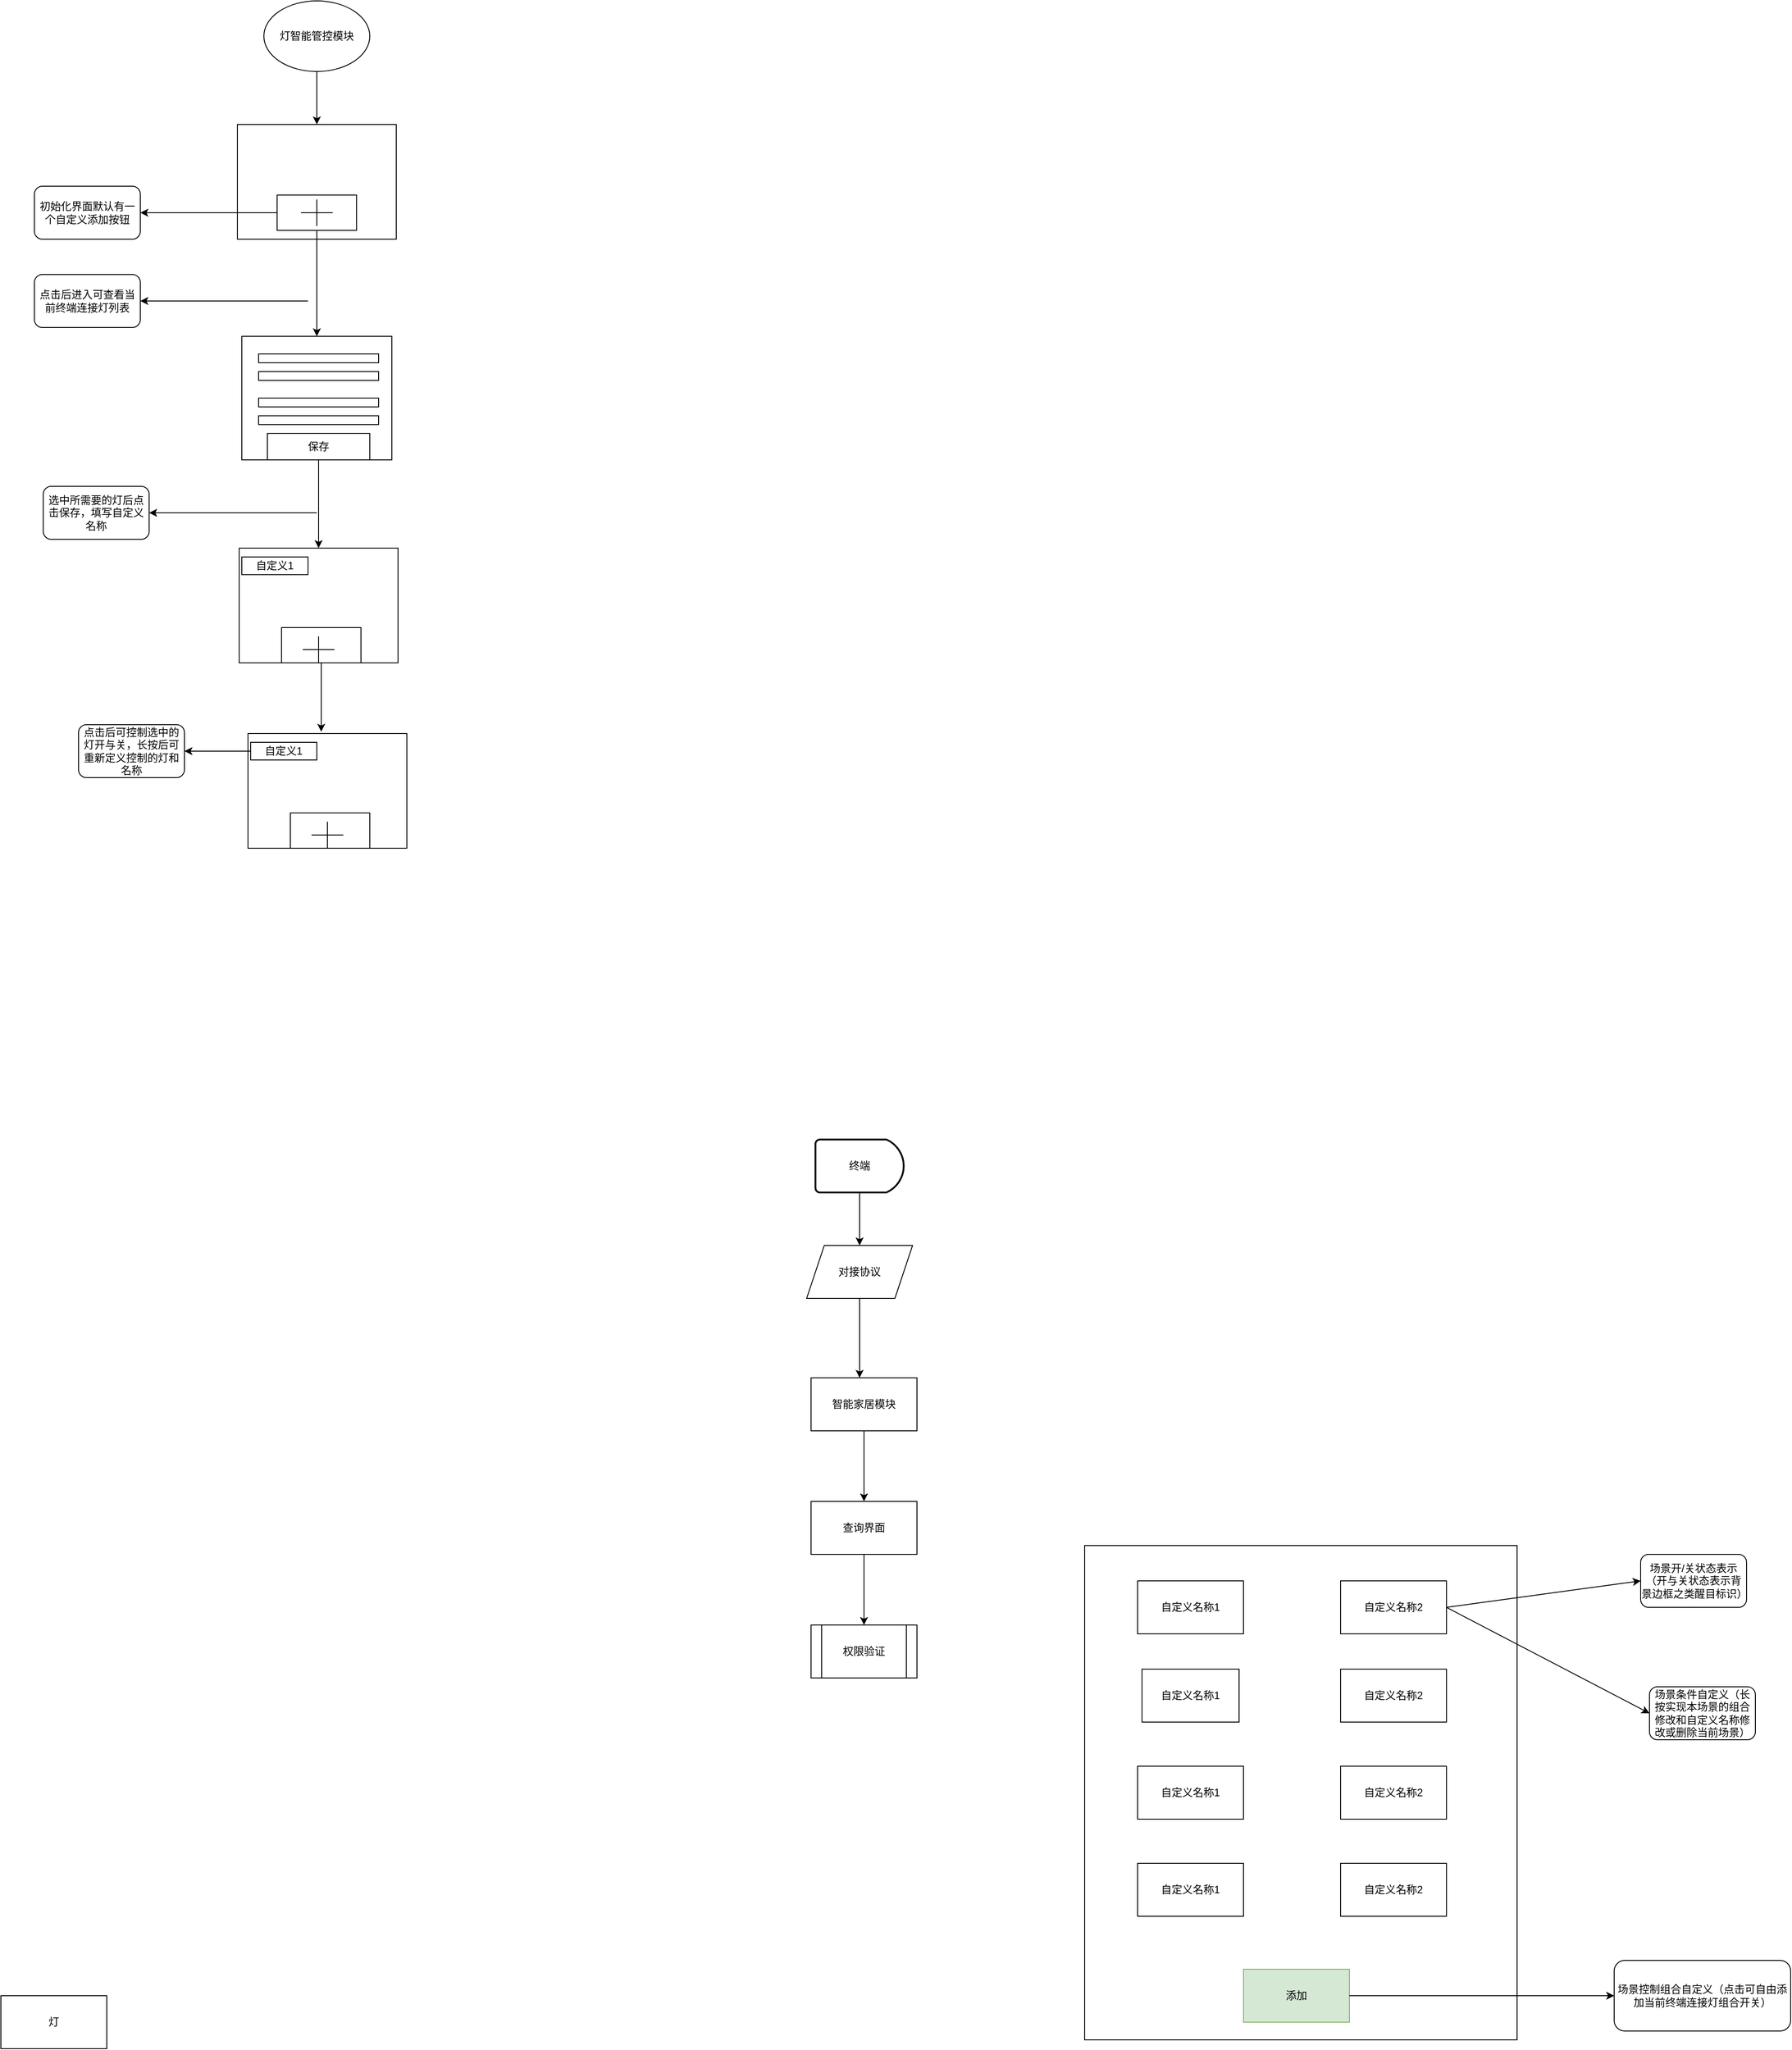 <mxfile version="17.1.3" type="github">
  <diagram id="sC8Dn9gLM0qOhP2Wz6wK" name="第 1 页">
    <mxGraphModel dx="2062" dy="2291" grid="1" gridSize="10" guides="1" tooltips="1" connect="1" arrows="1" fold="1" page="1" pageScale="1" pageWidth="827" pageHeight="1169" math="0" shadow="0">
      <root>
        <mxCell id="0" />
        <mxCell id="1" parent="0" />
        <mxCell id="1xZW1lL9CZbo1leavQ0f-1" value="" style="rounded=0;whiteSpace=wrap;html=1;" parent="1" vertex="1">
          <mxGeometry x="300" y="30" width="180" height="130" as="geometry" />
        </mxCell>
        <mxCell id="1xZW1lL9CZbo1leavQ0f-7" style="edgeStyle=orthogonalEdgeStyle;rounded=0;orthogonalLoop=1;jettySize=auto;html=1;entryX=1;entryY=0.5;entryDx=0;entryDy=0;" parent="1" source="1xZW1lL9CZbo1leavQ0f-4" target="1xZW1lL9CZbo1leavQ0f-6" edge="1">
          <mxGeometry relative="1" as="geometry" />
        </mxCell>
        <mxCell id="1xZW1lL9CZbo1leavQ0f-8" style="edgeStyle=orthogonalEdgeStyle;rounded=0;orthogonalLoop=1;jettySize=auto;html=1;" parent="1" source="1xZW1lL9CZbo1leavQ0f-4" edge="1">
          <mxGeometry relative="1" as="geometry">
            <mxPoint x="390" y="270" as="targetPoint" />
          </mxGeometry>
        </mxCell>
        <mxCell id="1xZW1lL9CZbo1leavQ0f-4" value="" style="rounded=0;whiteSpace=wrap;html=1;" parent="1" vertex="1">
          <mxGeometry x="345" y="110" width="90" height="40" as="geometry" />
        </mxCell>
        <mxCell id="1xZW1lL9CZbo1leavQ0f-2" value="" style="shape=cross;whiteSpace=wrap;html=1;size=0;" parent="1" vertex="1">
          <mxGeometry x="372" y="115" width="36" height="30" as="geometry" />
        </mxCell>
        <mxCell id="1xZW1lL9CZbo1leavQ0f-6" value="初始化界面默认有一个自定义添加按钮" style="rounded=1;whiteSpace=wrap;html=1;" parent="1" vertex="1">
          <mxGeometry x="70" y="100" width="120" height="60" as="geometry" />
        </mxCell>
        <mxCell id="1xZW1lL9CZbo1leavQ0f-9" value="" style="rounded=0;whiteSpace=wrap;html=1;" parent="1" vertex="1">
          <mxGeometry x="305" y="270" width="170" height="140" as="geometry" />
        </mxCell>
        <mxCell id="1xZW1lL9CZbo1leavQ0f-10" value="点击后进入可查看当前终端连接灯列表" style="rounded=1;whiteSpace=wrap;html=1;" parent="1" vertex="1">
          <mxGeometry x="70" y="200" width="120" height="60" as="geometry" />
        </mxCell>
        <mxCell id="1xZW1lL9CZbo1leavQ0f-11" value="" style="rounded=0;whiteSpace=wrap;html=1;" parent="1" vertex="1">
          <mxGeometry x="324" y="290" width="136" height="10" as="geometry" />
        </mxCell>
        <mxCell id="1xZW1lL9CZbo1leavQ0f-12" value="" style="rounded=0;whiteSpace=wrap;html=1;" parent="1" vertex="1">
          <mxGeometry x="324" y="310" width="136" height="10" as="geometry" />
        </mxCell>
        <mxCell id="1xZW1lL9CZbo1leavQ0f-13" value="" style="rounded=0;whiteSpace=wrap;html=1;" parent="1" vertex="1">
          <mxGeometry x="324" y="340" width="136" height="10" as="geometry" />
        </mxCell>
        <mxCell id="1xZW1lL9CZbo1leavQ0f-14" value="" style="rounded=0;whiteSpace=wrap;html=1;" parent="1" vertex="1">
          <mxGeometry x="324" y="360" width="136" height="10" as="geometry" />
        </mxCell>
        <mxCell id="1xZW1lL9CZbo1leavQ0f-18" value="" style="endArrow=classic;html=1;rounded=0;entryX=1;entryY=0.5;entryDx=0;entryDy=0;" parent="1" target="1xZW1lL9CZbo1leavQ0f-10" edge="1">
          <mxGeometry width="50" height="50" relative="1" as="geometry">
            <mxPoint x="380" y="230" as="sourcePoint" />
            <mxPoint x="410" y="260" as="targetPoint" />
          </mxGeometry>
        </mxCell>
        <mxCell id="1xZW1lL9CZbo1leavQ0f-23" value="" style="edgeStyle=orthogonalEdgeStyle;rounded=0;orthogonalLoop=1;jettySize=auto;html=1;" parent="1" source="1xZW1lL9CZbo1leavQ0f-19" target="1xZW1lL9CZbo1leavQ0f-20" edge="1">
          <mxGeometry relative="1" as="geometry" />
        </mxCell>
        <mxCell id="1xZW1lL9CZbo1leavQ0f-19" value="保存" style="rounded=0;whiteSpace=wrap;html=1;" parent="1" vertex="1">
          <mxGeometry x="334" y="380" width="116" height="30" as="geometry" />
        </mxCell>
        <mxCell id="1xZW1lL9CZbo1leavQ0f-20" value="" style="rounded=0;whiteSpace=wrap;html=1;" parent="1" vertex="1">
          <mxGeometry x="302" y="510" width="180" height="130" as="geometry" />
        </mxCell>
        <mxCell id="1xZW1lL9CZbo1leavQ0f-33" style="edgeStyle=orthogonalEdgeStyle;rounded=0;orthogonalLoop=1;jettySize=auto;html=1;entryX=0.461;entryY=-0.015;entryDx=0;entryDy=0;entryPerimeter=0;" parent="1" source="1xZW1lL9CZbo1leavQ0f-21" target="1xZW1lL9CZbo1leavQ0f-27" edge="1">
          <mxGeometry relative="1" as="geometry" />
        </mxCell>
        <mxCell id="1xZW1lL9CZbo1leavQ0f-21" value="" style="rounded=0;whiteSpace=wrap;html=1;" parent="1" vertex="1">
          <mxGeometry x="350" y="600" width="90" height="40" as="geometry" />
        </mxCell>
        <mxCell id="1xZW1lL9CZbo1leavQ0f-22" value="" style="shape=cross;whiteSpace=wrap;html=1;size=0;" parent="1" vertex="1">
          <mxGeometry x="374" y="610" width="36" height="30" as="geometry" />
        </mxCell>
        <mxCell id="1xZW1lL9CZbo1leavQ0f-24" value="自定义1" style="rounded=0;whiteSpace=wrap;html=1;" parent="1" vertex="1">
          <mxGeometry x="305" y="520" width="75" height="20" as="geometry" />
        </mxCell>
        <mxCell id="1xZW1lL9CZbo1leavQ0f-25" value="选中所需要的灯后点击保存，填写自定义名称" style="rounded=1;whiteSpace=wrap;html=1;" parent="1" vertex="1">
          <mxGeometry x="80" y="440" width="120" height="60" as="geometry" />
        </mxCell>
        <mxCell id="1xZW1lL9CZbo1leavQ0f-26" value="" style="endArrow=classic;html=1;rounded=0;entryX=1;entryY=0.5;entryDx=0;entryDy=0;" parent="1" target="1xZW1lL9CZbo1leavQ0f-25" edge="1">
          <mxGeometry width="50" height="50" relative="1" as="geometry">
            <mxPoint x="390" y="470" as="sourcePoint" />
            <mxPoint x="410" y="350" as="targetPoint" />
          </mxGeometry>
        </mxCell>
        <mxCell id="1xZW1lL9CZbo1leavQ0f-27" value="" style="rounded=0;whiteSpace=wrap;html=1;" parent="1" vertex="1">
          <mxGeometry x="312" y="720" width="180" height="130" as="geometry" />
        </mxCell>
        <mxCell id="1xZW1lL9CZbo1leavQ0f-28" value="" style="rounded=0;whiteSpace=wrap;html=1;" parent="1" vertex="1">
          <mxGeometry x="360" y="810" width="90" height="40" as="geometry" />
        </mxCell>
        <mxCell id="1xZW1lL9CZbo1leavQ0f-29" value="" style="shape=cross;whiteSpace=wrap;html=1;size=0;" parent="1" vertex="1">
          <mxGeometry x="384" y="820" width="36" height="30" as="geometry" />
        </mxCell>
        <mxCell id="1xZW1lL9CZbo1leavQ0f-35" value="" style="edgeStyle=orthogonalEdgeStyle;rounded=0;orthogonalLoop=1;jettySize=auto;html=1;" parent="1" source="1xZW1lL9CZbo1leavQ0f-30" target="1xZW1lL9CZbo1leavQ0f-34" edge="1">
          <mxGeometry relative="1" as="geometry" />
        </mxCell>
        <mxCell id="1xZW1lL9CZbo1leavQ0f-30" value="自定义1" style="rounded=0;whiteSpace=wrap;html=1;" parent="1" vertex="1">
          <mxGeometry x="315" y="730" width="75" height="20" as="geometry" />
        </mxCell>
        <mxCell id="1xZW1lL9CZbo1leavQ0f-34" value="点击后可控制选中的灯开与关，长按后可重新定义控制的灯和名称" style="rounded=1;whiteSpace=wrap;html=1;" parent="1" vertex="1">
          <mxGeometry x="120" y="710" width="120" height="60" as="geometry" />
        </mxCell>
        <mxCell id="1xZW1lL9CZbo1leavQ0f-37" value="" style="edgeStyle=orthogonalEdgeStyle;rounded=0;orthogonalLoop=1;jettySize=auto;html=1;" parent="1" source="1xZW1lL9CZbo1leavQ0f-36" target="1xZW1lL9CZbo1leavQ0f-1" edge="1">
          <mxGeometry relative="1" as="geometry" />
        </mxCell>
        <mxCell id="1xZW1lL9CZbo1leavQ0f-36" value="灯智能管控模块" style="ellipse;whiteSpace=wrap;html=1;" parent="1" vertex="1">
          <mxGeometry x="330" y="-110" width="120" height="80" as="geometry" />
        </mxCell>
        <mxCell id="1xZW1lL9CZbo1leavQ0f-39" value="灯" style="rounded=0;whiteSpace=wrap;html=1;" parent="1" vertex="1">
          <mxGeometry x="32" y="2150" width="120" height="60" as="geometry" />
        </mxCell>
        <mxCell id="1xZW1lL9CZbo1leavQ0f-47" value="" style="verticalLabelPosition=bottom;verticalAlign=top;html=1;shape=mxgraph.basic.rect;fillColor2=none;strokeWidth=1;size=20;indent=5;" parent="1" vertex="1">
          <mxGeometry x="1260" y="1640" width="490" height="560" as="geometry" />
        </mxCell>
        <mxCell id="1xZW1lL9CZbo1leavQ0f-52" value="自定义名称1" style="rounded=0;whiteSpace=wrap;html=1;" parent="1" vertex="1">
          <mxGeometry x="1320" y="1680" width="120" height="60" as="geometry" />
        </mxCell>
        <mxCell id="1xZW1lL9CZbo1leavQ0f-53" value="自定义名称2" style="rounded=0;whiteSpace=wrap;html=1;" parent="1" vertex="1">
          <mxGeometry x="1550" y="1680" width="120" height="60" as="geometry" />
        </mxCell>
        <mxCell id="1xZW1lL9CZbo1leavQ0f-54" value="自定义名称1" style="rounded=0;whiteSpace=wrap;html=1;" parent="1" vertex="1">
          <mxGeometry x="1325" y="1780" width="110" height="60" as="geometry" />
        </mxCell>
        <mxCell id="1xZW1lL9CZbo1leavQ0f-55" value="自定义名称1" style="rounded=0;whiteSpace=wrap;html=1;" parent="1" vertex="1">
          <mxGeometry x="1320" y="1890" width="120" height="60" as="geometry" />
        </mxCell>
        <mxCell id="1xZW1lL9CZbo1leavQ0f-56" value="自定义名称1" style="rounded=0;whiteSpace=wrap;html=1;" parent="1" vertex="1">
          <mxGeometry x="1320" y="2000" width="120" height="60" as="geometry" />
        </mxCell>
        <mxCell id="1xZW1lL9CZbo1leavQ0f-57" value="自定义名称2" style="rounded=0;whiteSpace=wrap;html=1;" parent="1" vertex="1">
          <mxGeometry x="1550" y="1780" width="120" height="60" as="geometry" />
        </mxCell>
        <mxCell id="1xZW1lL9CZbo1leavQ0f-58" value="自定义名称2" style="rounded=0;whiteSpace=wrap;html=1;" parent="1" vertex="1">
          <mxGeometry x="1550" y="1890" width="120" height="60" as="geometry" />
        </mxCell>
        <mxCell id="1xZW1lL9CZbo1leavQ0f-59" value="自定义名称2" style="rounded=0;whiteSpace=wrap;html=1;" parent="1" vertex="1">
          <mxGeometry x="1550" y="2000" width="120" height="60" as="geometry" />
        </mxCell>
        <mxCell id="1xZW1lL9CZbo1leavQ0f-62" value="添加" style="rounded=0;whiteSpace=wrap;html=1;fillColor=#d5e8d4;strokeColor=#82b366;" parent="1" vertex="1">
          <mxGeometry x="1440" y="2120" width="120" height="60" as="geometry" />
        </mxCell>
        <mxCell id="1xZW1lL9CZbo1leavQ0f-63" value="场景控制组合自定义（点击可自由添加当前终端连接灯组合开关）" style="rounded=1;whiteSpace=wrap;html=1;" parent="1" vertex="1">
          <mxGeometry x="1860" y="2110" width="200" height="80" as="geometry" />
        </mxCell>
        <mxCell id="1xZW1lL9CZbo1leavQ0f-64" value="" style="endArrow=classic;html=1;rounded=0;entryX=0;entryY=0.5;entryDx=0;entryDy=0;" parent="1" source="1xZW1lL9CZbo1leavQ0f-62" target="1xZW1lL9CZbo1leavQ0f-63" edge="1">
          <mxGeometry width="50" height="50" relative="1" as="geometry">
            <mxPoint x="1810" y="2240" as="sourcePoint" />
            <mxPoint x="1860" y="2190" as="targetPoint" />
          </mxGeometry>
        </mxCell>
        <mxCell id="1xZW1lL9CZbo1leavQ0f-65" value="场景开/关状态表示（开与关状态表示背景边框之类醒目标识）" style="rounded=1;whiteSpace=wrap;html=1;" parent="1" vertex="1">
          <mxGeometry x="1890" y="1650" width="120" height="60" as="geometry" />
        </mxCell>
        <mxCell id="1xZW1lL9CZbo1leavQ0f-66" value="" style="endArrow=classic;html=1;rounded=0;exitX=1;exitY=0.5;exitDx=0;exitDy=0;entryX=0;entryY=0.5;entryDx=0;entryDy=0;" parent="1" source="1xZW1lL9CZbo1leavQ0f-53" target="1xZW1lL9CZbo1leavQ0f-65" edge="1">
          <mxGeometry width="50" height="50" relative="1" as="geometry">
            <mxPoint x="1780" y="1710" as="sourcePoint" />
            <mxPoint x="1830" y="1660" as="targetPoint" />
          </mxGeometry>
        </mxCell>
        <mxCell id="1xZW1lL9CZbo1leavQ0f-67" value="场景条件自定义（长按实现本场景的组合修改和自定义名称修改或删除当前场景）" style="rounded=1;whiteSpace=wrap;html=1;" parent="1" vertex="1">
          <mxGeometry x="1900" y="1800" width="120" height="60" as="geometry" />
        </mxCell>
        <mxCell id="1xZW1lL9CZbo1leavQ0f-69" value="" style="endArrow=classic;html=1;rounded=0;entryX=0;entryY=0.5;entryDx=0;entryDy=0;" parent="1" target="1xZW1lL9CZbo1leavQ0f-67" edge="1">
          <mxGeometry width="50" height="50" relative="1" as="geometry">
            <mxPoint x="1670" y="1710" as="sourcePoint" />
            <mxPoint x="1860" y="1770" as="targetPoint" />
          </mxGeometry>
        </mxCell>
        <mxCell id="1xZW1lL9CZbo1leavQ0f-73" value="" style="edgeStyle=orthogonalEdgeStyle;rounded=0;orthogonalLoop=1;jettySize=auto;html=1;" parent="1" source="1xZW1lL9CZbo1leavQ0f-71" edge="1">
          <mxGeometry relative="1" as="geometry">
            <mxPoint x="1005" y="1450" as="targetPoint" />
          </mxGeometry>
        </mxCell>
        <mxCell id="1xZW1lL9CZbo1leavQ0f-71" value="对接协议" style="shape=parallelogram;perimeter=parallelogramPerimeter;whiteSpace=wrap;html=1;fixedSize=1;rounded=0;" parent="1" vertex="1">
          <mxGeometry x="945" y="1300" width="120" height="60" as="geometry" />
        </mxCell>
        <mxCell id="jll7gkMeuHU4KemUMjAS-5" value="" style="edgeStyle=orthogonalEdgeStyle;rounded=0;orthogonalLoop=1;jettySize=auto;html=1;" edge="1" parent="1" source="jll7gkMeuHU4KemUMjAS-1" target="jll7gkMeuHU4KemUMjAS-4">
          <mxGeometry relative="1" as="geometry" />
        </mxCell>
        <mxCell id="jll7gkMeuHU4KemUMjAS-1" value="智能家居模块" style="rounded=0;whiteSpace=wrap;html=1;" vertex="1" parent="1">
          <mxGeometry x="950" y="1450" width="120" height="60" as="geometry" />
        </mxCell>
        <mxCell id="jll7gkMeuHU4KemUMjAS-3" value="" style="edgeStyle=orthogonalEdgeStyle;rounded=0;orthogonalLoop=1;jettySize=auto;html=1;" edge="1" parent="1" source="jll7gkMeuHU4KemUMjAS-2" target="1xZW1lL9CZbo1leavQ0f-71">
          <mxGeometry relative="1" as="geometry" />
        </mxCell>
        <mxCell id="jll7gkMeuHU4KemUMjAS-2" value="终端" style="strokeWidth=2;html=1;shape=mxgraph.flowchart.delay;whiteSpace=wrap;" vertex="1" parent="1">
          <mxGeometry x="955" y="1180" width="100" height="60" as="geometry" />
        </mxCell>
        <mxCell id="jll7gkMeuHU4KemUMjAS-7" value="" style="edgeStyle=orthogonalEdgeStyle;rounded=0;orthogonalLoop=1;jettySize=auto;html=1;" edge="1" parent="1" source="jll7gkMeuHU4KemUMjAS-4">
          <mxGeometry relative="1" as="geometry">
            <mxPoint x="1010" y="1730" as="targetPoint" />
          </mxGeometry>
        </mxCell>
        <mxCell id="jll7gkMeuHU4KemUMjAS-4" value="查询界面" style="whiteSpace=wrap;html=1;rounded=0;" vertex="1" parent="1">
          <mxGeometry x="950" y="1590" width="120" height="60" as="geometry" />
        </mxCell>
        <mxCell id="jll7gkMeuHU4KemUMjAS-8" value="权限验证" style="shape=process;whiteSpace=wrap;html=1;backgroundOutline=1;" vertex="1" parent="1">
          <mxGeometry x="950" y="1730" width="120" height="60" as="geometry" />
        </mxCell>
      </root>
    </mxGraphModel>
  </diagram>
</mxfile>
